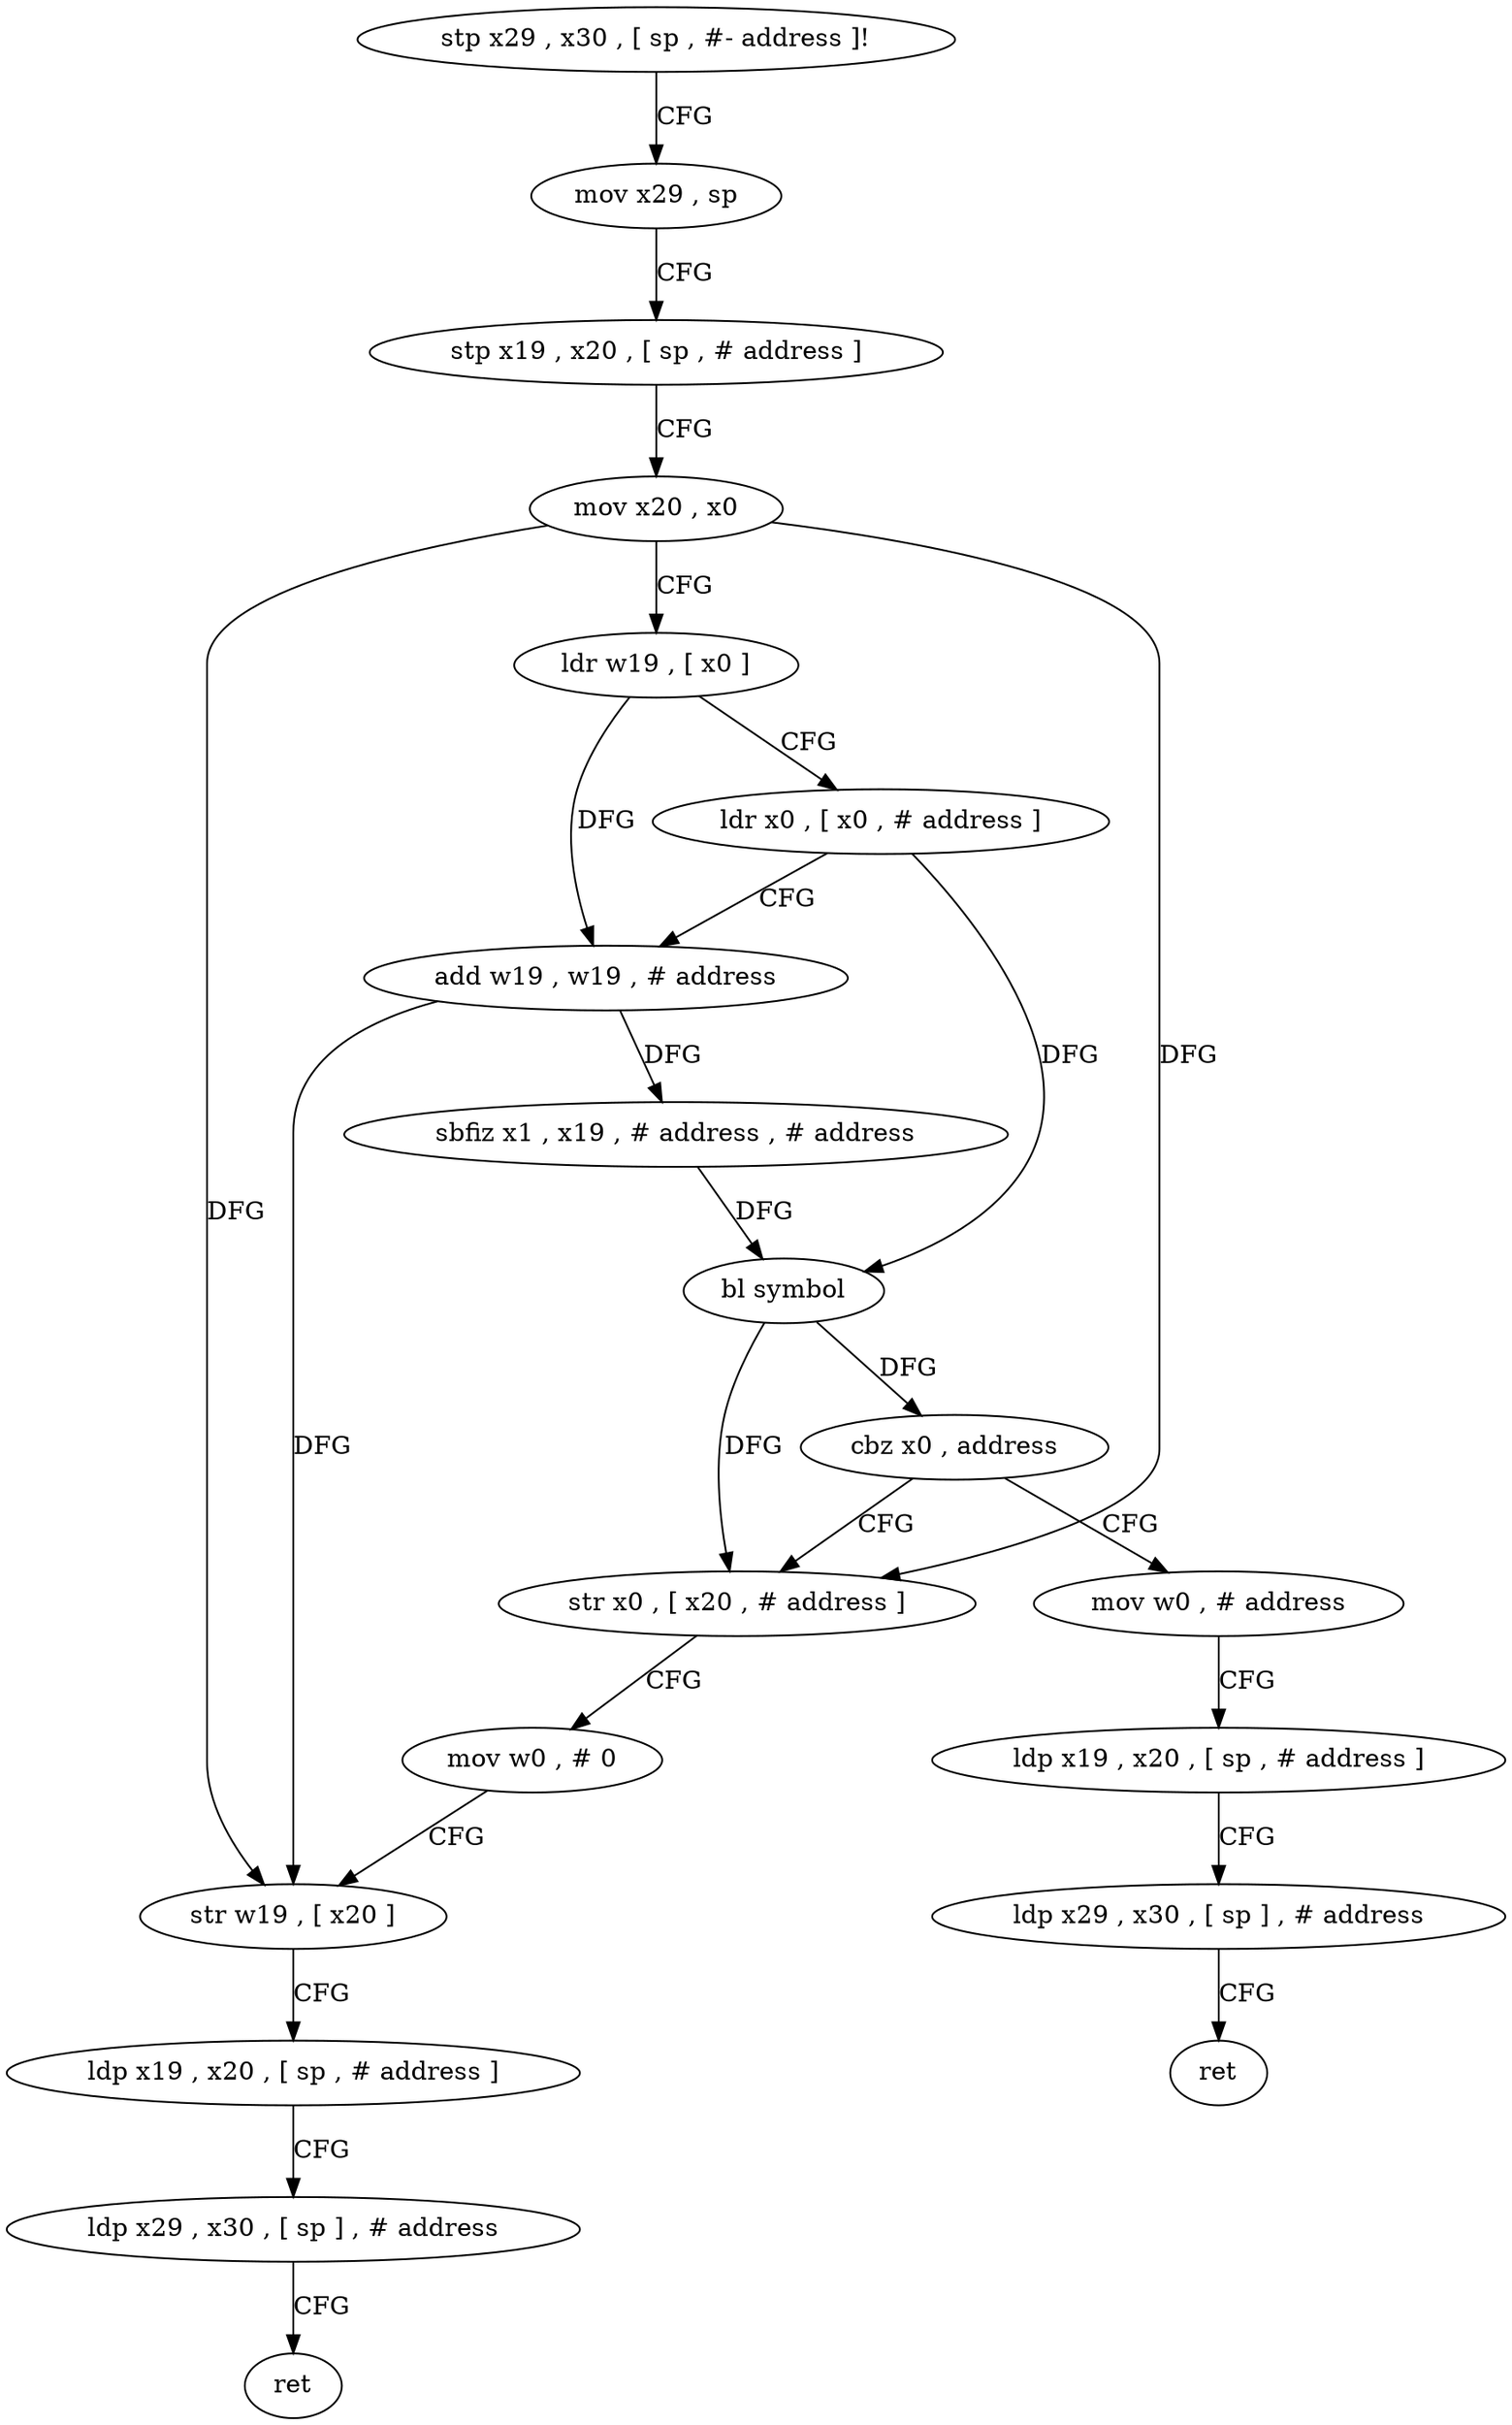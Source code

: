digraph "func" {
"198184" [label = "stp x29 , x30 , [ sp , #- address ]!" ]
"198188" [label = "mov x29 , sp" ]
"198192" [label = "stp x19 , x20 , [ sp , # address ]" ]
"198196" [label = "mov x20 , x0" ]
"198200" [label = "ldr w19 , [ x0 ]" ]
"198204" [label = "ldr x0 , [ x0 , # address ]" ]
"198208" [label = "add w19 , w19 , # address" ]
"198212" [label = "sbfiz x1 , x19 , # address , # address" ]
"198216" [label = "bl symbol" ]
"198220" [label = "cbz x0 , address" ]
"198248" [label = "mov w0 , # address" ]
"198224" [label = "str x0 , [ x20 , # address ]" ]
"198252" [label = "ldp x19 , x20 , [ sp , # address ]" ]
"198256" [label = "ldp x29 , x30 , [ sp ] , # address" ]
"198260" [label = "ret" ]
"198228" [label = "mov w0 , # 0" ]
"198232" [label = "str w19 , [ x20 ]" ]
"198236" [label = "ldp x19 , x20 , [ sp , # address ]" ]
"198240" [label = "ldp x29 , x30 , [ sp ] , # address" ]
"198244" [label = "ret" ]
"198184" -> "198188" [ label = "CFG" ]
"198188" -> "198192" [ label = "CFG" ]
"198192" -> "198196" [ label = "CFG" ]
"198196" -> "198200" [ label = "CFG" ]
"198196" -> "198224" [ label = "DFG" ]
"198196" -> "198232" [ label = "DFG" ]
"198200" -> "198204" [ label = "CFG" ]
"198200" -> "198208" [ label = "DFG" ]
"198204" -> "198208" [ label = "CFG" ]
"198204" -> "198216" [ label = "DFG" ]
"198208" -> "198212" [ label = "DFG" ]
"198208" -> "198232" [ label = "DFG" ]
"198212" -> "198216" [ label = "DFG" ]
"198216" -> "198220" [ label = "DFG" ]
"198216" -> "198224" [ label = "DFG" ]
"198220" -> "198248" [ label = "CFG" ]
"198220" -> "198224" [ label = "CFG" ]
"198248" -> "198252" [ label = "CFG" ]
"198224" -> "198228" [ label = "CFG" ]
"198252" -> "198256" [ label = "CFG" ]
"198256" -> "198260" [ label = "CFG" ]
"198228" -> "198232" [ label = "CFG" ]
"198232" -> "198236" [ label = "CFG" ]
"198236" -> "198240" [ label = "CFG" ]
"198240" -> "198244" [ label = "CFG" ]
}
